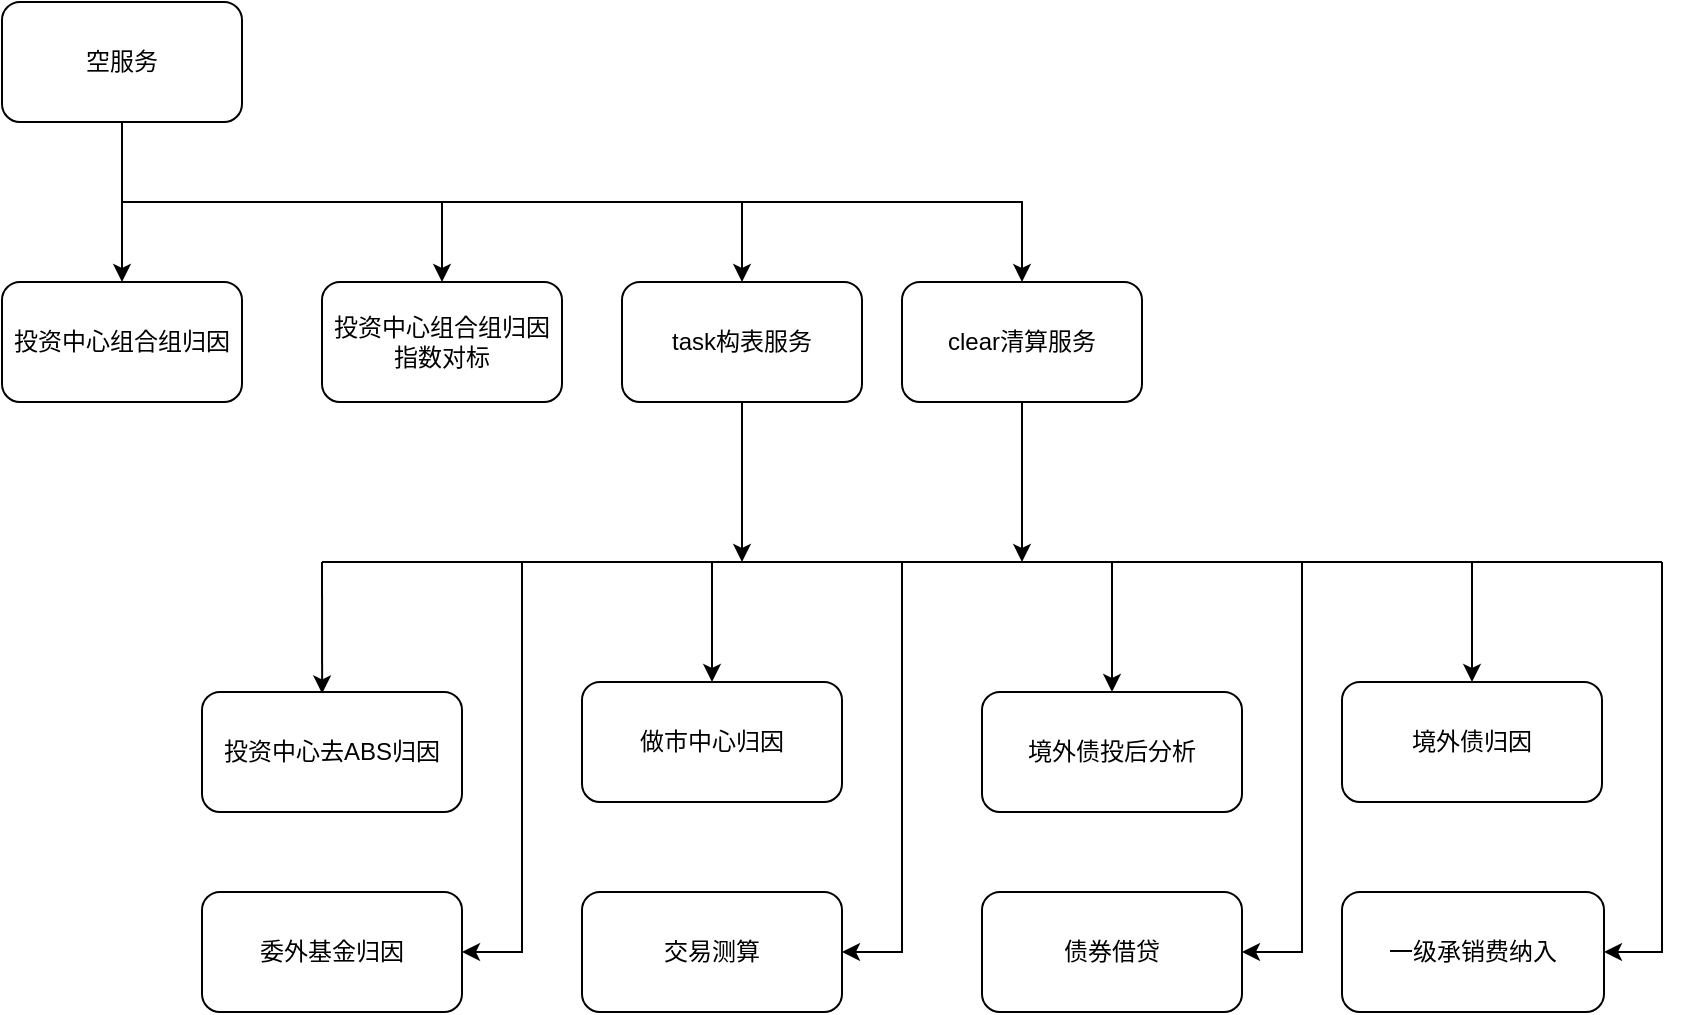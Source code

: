 <mxfile version="24.0.4" type="github">
  <diagram id="C5RBs43oDa-KdzZeNtuy" name="Page-1">
    <mxGraphModel dx="2104" dy="1516" grid="1" gridSize="10" guides="1" tooltips="1" connect="1" arrows="1" fold="1" page="1" pageScale="1" pageWidth="827" pageHeight="1169" math="0" shadow="0">
      <root>
        <mxCell id="WIyWlLk6GJQsqaUBKTNV-0" />
        <mxCell id="WIyWlLk6GJQsqaUBKTNV-1" parent="WIyWlLk6GJQsqaUBKTNV-0" />
        <mxCell id="Ze-kHZp131ULDvI9QgIo-12" value="" style="edgeStyle=orthogonalEdgeStyle;rounded=0;orthogonalLoop=1;jettySize=auto;html=1;" edge="1" parent="WIyWlLk6GJQsqaUBKTNV-1" source="Ze-kHZp131ULDvI9QgIo-10" target="Ze-kHZp131ULDvI9QgIo-11">
          <mxGeometry relative="1" as="geometry" />
        </mxCell>
        <mxCell id="Ze-kHZp131ULDvI9QgIo-14" value="" style="edgeStyle=orthogonalEdgeStyle;rounded=0;orthogonalLoop=1;jettySize=auto;html=1;" edge="1" parent="WIyWlLk6GJQsqaUBKTNV-1" source="Ze-kHZp131ULDvI9QgIo-10" target="Ze-kHZp131ULDvI9QgIo-13">
          <mxGeometry relative="1" as="geometry">
            <Array as="points">
              <mxPoint x="180" y="200" />
              <mxPoint x="340" y="200" />
            </Array>
          </mxGeometry>
        </mxCell>
        <mxCell id="Ze-kHZp131ULDvI9QgIo-16" value="" style="edgeStyle=orthogonalEdgeStyle;rounded=0;orthogonalLoop=1;jettySize=auto;html=1;" edge="1" parent="WIyWlLk6GJQsqaUBKTNV-1" source="Ze-kHZp131ULDvI9QgIo-10" target="Ze-kHZp131ULDvI9QgIo-15">
          <mxGeometry relative="1" as="geometry">
            <Array as="points">
              <mxPoint x="180" y="200" />
              <mxPoint x="490" y="200" />
            </Array>
          </mxGeometry>
        </mxCell>
        <mxCell id="Ze-kHZp131ULDvI9QgIo-18" value="" style="edgeStyle=orthogonalEdgeStyle;rounded=0;orthogonalLoop=1;jettySize=auto;html=1;" edge="1" parent="WIyWlLk6GJQsqaUBKTNV-1" source="Ze-kHZp131ULDvI9QgIo-10" target="Ze-kHZp131ULDvI9QgIo-17">
          <mxGeometry relative="1" as="geometry">
            <Array as="points">
              <mxPoint x="180" y="200" />
              <mxPoint x="630" y="200" />
            </Array>
          </mxGeometry>
        </mxCell>
        <mxCell id="Ze-kHZp131ULDvI9QgIo-10" value="空服务" style="rounded=1;whiteSpace=wrap;html=1;" vertex="1" parent="WIyWlLk6GJQsqaUBKTNV-1">
          <mxGeometry x="120" y="100" width="120" height="60" as="geometry" />
        </mxCell>
        <mxCell id="Ze-kHZp131ULDvI9QgIo-11" value="投资中心组合组归因" style="rounded=1;whiteSpace=wrap;html=1;" vertex="1" parent="WIyWlLk6GJQsqaUBKTNV-1">
          <mxGeometry x="120" y="240" width="120" height="60" as="geometry" />
        </mxCell>
        <mxCell id="Ze-kHZp131ULDvI9QgIo-13" value="投资中心组合组归因指数对标" style="rounded=1;whiteSpace=wrap;html=1;" vertex="1" parent="WIyWlLk6GJQsqaUBKTNV-1">
          <mxGeometry x="280" y="240" width="120" height="60" as="geometry" />
        </mxCell>
        <mxCell id="Ze-kHZp131ULDvI9QgIo-44" style="edgeStyle=orthogonalEdgeStyle;rounded=0;orthogonalLoop=1;jettySize=auto;html=1;exitX=0.5;exitY=1;exitDx=0;exitDy=0;" edge="1" parent="WIyWlLk6GJQsqaUBKTNV-1" source="Ze-kHZp131ULDvI9QgIo-15">
          <mxGeometry relative="1" as="geometry">
            <mxPoint x="490" y="380" as="targetPoint" />
          </mxGeometry>
        </mxCell>
        <mxCell id="Ze-kHZp131ULDvI9QgIo-15" value="task构表服务" style="rounded=1;whiteSpace=wrap;html=1;" vertex="1" parent="WIyWlLk6GJQsqaUBKTNV-1">
          <mxGeometry x="430" y="240" width="120" height="60" as="geometry" />
        </mxCell>
        <mxCell id="Ze-kHZp131ULDvI9QgIo-45" style="edgeStyle=orthogonalEdgeStyle;rounded=0;orthogonalLoop=1;jettySize=auto;html=1;exitX=0.5;exitY=1;exitDx=0;exitDy=0;" edge="1" parent="WIyWlLk6GJQsqaUBKTNV-1" source="Ze-kHZp131ULDvI9QgIo-17">
          <mxGeometry relative="1" as="geometry">
            <mxPoint x="630" y="380" as="targetPoint" />
          </mxGeometry>
        </mxCell>
        <mxCell id="Ze-kHZp131ULDvI9QgIo-17" value="clear清算服务" style="whiteSpace=wrap;html=1;rounded=1;" vertex="1" parent="WIyWlLk6GJQsqaUBKTNV-1">
          <mxGeometry x="570" y="240" width="120" height="60" as="geometry" />
        </mxCell>
        <mxCell id="Ze-kHZp131ULDvI9QgIo-19" value="境外债投后分析" style="rounded=1;whiteSpace=wrap;html=1;" vertex="1" parent="WIyWlLk6GJQsqaUBKTNV-1">
          <mxGeometry x="610" y="445" width="130" height="60" as="geometry" />
        </mxCell>
        <mxCell id="Ze-kHZp131ULDvI9QgIo-24" value="做市中心归因" style="rounded=1;whiteSpace=wrap;html=1;" vertex="1" parent="WIyWlLk6GJQsqaUBKTNV-1">
          <mxGeometry x="410" y="440" width="130" height="60" as="geometry" />
        </mxCell>
        <mxCell id="Ze-kHZp131ULDvI9QgIo-25" value="投资中心去ABS归因" style="rounded=1;whiteSpace=wrap;html=1;" vertex="1" parent="WIyWlLk6GJQsqaUBKTNV-1">
          <mxGeometry x="220" y="445" width="130" height="60" as="geometry" />
        </mxCell>
        <mxCell id="Ze-kHZp131ULDvI9QgIo-26" value="境外债归因" style="rounded=1;whiteSpace=wrap;html=1;" vertex="1" parent="WIyWlLk6GJQsqaUBKTNV-1">
          <mxGeometry x="790" y="440" width="130" height="60" as="geometry" />
        </mxCell>
        <mxCell id="Ze-kHZp131ULDvI9QgIo-27" value="委外基金归因" style="rounded=1;whiteSpace=wrap;html=1;" vertex="1" parent="WIyWlLk6GJQsqaUBKTNV-1">
          <mxGeometry x="220" y="545" width="130" height="60" as="geometry" />
        </mxCell>
        <mxCell id="Ze-kHZp131ULDvI9QgIo-28" value="交易测算" style="rounded=1;whiteSpace=wrap;html=1;" vertex="1" parent="WIyWlLk6GJQsqaUBKTNV-1">
          <mxGeometry x="410" y="545" width="130" height="60" as="geometry" />
        </mxCell>
        <mxCell id="Ze-kHZp131ULDvI9QgIo-29" value="债券借贷" style="rounded=1;whiteSpace=wrap;html=1;" vertex="1" parent="WIyWlLk6GJQsqaUBKTNV-1">
          <mxGeometry x="610" y="545" width="130" height="60" as="geometry" />
        </mxCell>
        <mxCell id="Ze-kHZp131ULDvI9QgIo-30" value="一级承销费纳入" style="rounded=1;whiteSpace=wrap;html=1;" vertex="1" parent="WIyWlLk6GJQsqaUBKTNV-1">
          <mxGeometry x="790" y="545" width="131" height="60" as="geometry" />
        </mxCell>
        <mxCell id="Ze-kHZp131ULDvI9QgIo-46" value="" style="endArrow=none;html=1;rounded=0;edgeStyle=orthogonalEdgeStyle;" edge="1" parent="WIyWlLk6GJQsqaUBKTNV-1">
          <mxGeometry width="50" height="50" relative="1" as="geometry">
            <mxPoint x="280" y="380" as="sourcePoint" />
            <mxPoint x="950" y="380" as="targetPoint" />
          </mxGeometry>
        </mxCell>
        <mxCell id="Ze-kHZp131ULDvI9QgIo-49" value="" style="endArrow=classic;html=1;rounded=0;entryX=0.462;entryY=0.012;entryDx=0;entryDy=0;entryPerimeter=0;" edge="1" parent="WIyWlLk6GJQsqaUBKTNV-1" target="Ze-kHZp131ULDvI9QgIo-25">
          <mxGeometry width="50" height="50" relative="1" as="geometry">
            <mxPoint x="280" y="380" as="sourcePoint" />
            <mxPoint x="510" y="330" as="targetPoint" />
          </mxGeometry>
        </mxCell>
        <mxCell id="Ze-kHZp131ULDvI9QgIo-50" value="" style="endArrow=classic;html=1;rounded=0;entryX=1;entryY=0.5;entryDx=0;entryDy=0;" edge="1" parent="WIyWlLk6GJQsqaUBKTNV-1" target="Ze-kHZp131ULDvI9QgIo-27">
          <mxGeometry width="50" height="50" relative="1" as="geometry">
            <mxPoint x="380" y="380" as="sourcePoint" />
            <mxPoint x="510" y="330" as="targetPoint" />
            <Array as="points">
              <mxPoint x="380" y="575" />
            </Array>
          </mxGeometry>
        </mxCell>
        <mxCell id="Ze-kHZp131ULDvI9QgIo-51" value="" style="endArrow=classic;html=1;rounded=0;" edge="1" parent="WIyWlLk6GJQsqaUBKTNV-1" target="Ze-kHZp131ULDvI9QgIo-24">
          <mxGeometry width="50" height="50" relative="1" as="geometry">
            <mxPoint x="475" y="380" as="sourcePoint" />
            <mxPoint x="510" y="330" as="targetPoint" />
          </mxGeometry>
        </mxCell>
        <mxCell id="Ze-kHZp131ULDvI9QgIo-52" value="" style="endArrow=classic;html=1;rounded=0;entryX=1;entryY=0.5;entryDx=0;entryDy=0;" edge="1" parent="WIyWlLk6GJQsqaUBKTNV-1" target="Ze-kHZp131ULDvI9QgIo-28">
          <mxGeometry width="50" height="50" relative="1" as="geometry">
            <mxPoint x="570" y="380" as="sourcePoint" />
            <mxPoint x="570" y="570" as="targetPoint" />
            <Array as="points">
              <mxPoint x="570" y="575" />
            </Array>
          </mxGeometry>
        </mxCell>
        <mxCell id="Ze-kHZp131ULDvI9QgIo-53" value="" style="endArrow=classic;html=1;rounded=0;entryX=0.5;entryY=0;entryDx=0;entryDy=0;" edge="1" parent="WIyWlLk6GJQsqaUBKTNV-1" target="Ze-kHZp131ULDvI9QgIo-19">
          <mxGeometry width="50" height="50" relative="1" as="geometry">
            <mxPoint x="675" y="380" as="sourcePoint" />
            <mxPoint x="590" y="350" as="targetPoint" />
          </mxGeometry>
        </mxCell>
        <mxCell id="Ze-kHZp131ULDvI9QgIo-54" value="" style="endArrow=classic;html=1;rounded=0;entryX=1;entryY=0.5;entryDx=0;entryDy=0;" edge="1" parent="WIyWlLk6GJQsqaUBKTNV-1" target="Ze-kHZp131ULDvI9QgIo-29">
          <mxGeometry width="50" height="50" relative="1" as="geometry">
            <mxPoint x="770" y="380" as="sourcePoint" />
            <mxPoint x="590" y="350" as="targetPoint" />
            <Array as="points">
              <mxPoint x="770" y="575" />
            </Array>
          </mxGeometry>
        </mxCell>
        <mxCell id="Ze-kHZp131ULDvI9QgIo-55" value="" style="endArrow=classic;html=1;rounded=0;entryX=0.5;entryY=0;entryDx=0;entryDy=0;" edge="1" parent="WIyWlLk6GJQsqaUBKTNV-1" target="Ze-kHZp131ULDvI9QgIo-26">
          <mxGeometry width="50" height="50" relative="1" as="geometry">
            <mxPoint x="855" y="380" as="sourcePoint" />
            <mxPoint x="590" y="350" as="targetPoint" />
          </mxGeometry>
        </mxCell>
        <mxCell id="Ze-kHZp131ULDvI9QgIo-56" value="" style="endArrow=classic;html=1;rounded=0;entryX=1;entryY=0.5;entryDx=0;entryDy=0;" edge="1" parent="WIyWlLk6GJQsqaUBKTNV-1" target="Ze-kHZp131ULDvI9QgIo-30">
          <mxGeometry width="50" height="50" relative="1" as="geometry">
            <mxPoint x="950" y="380" as="sourcePoint" />
            <mxPoint x="590" y="350" as="targetPoint" />
            <Array as="points">
              <mxPoint x="950" y="575" />
            </Array>
          </mxGeometry>
        </mxCell>
      </root>
    </mxGraphModel>
  </diagram>
</mxfile>

